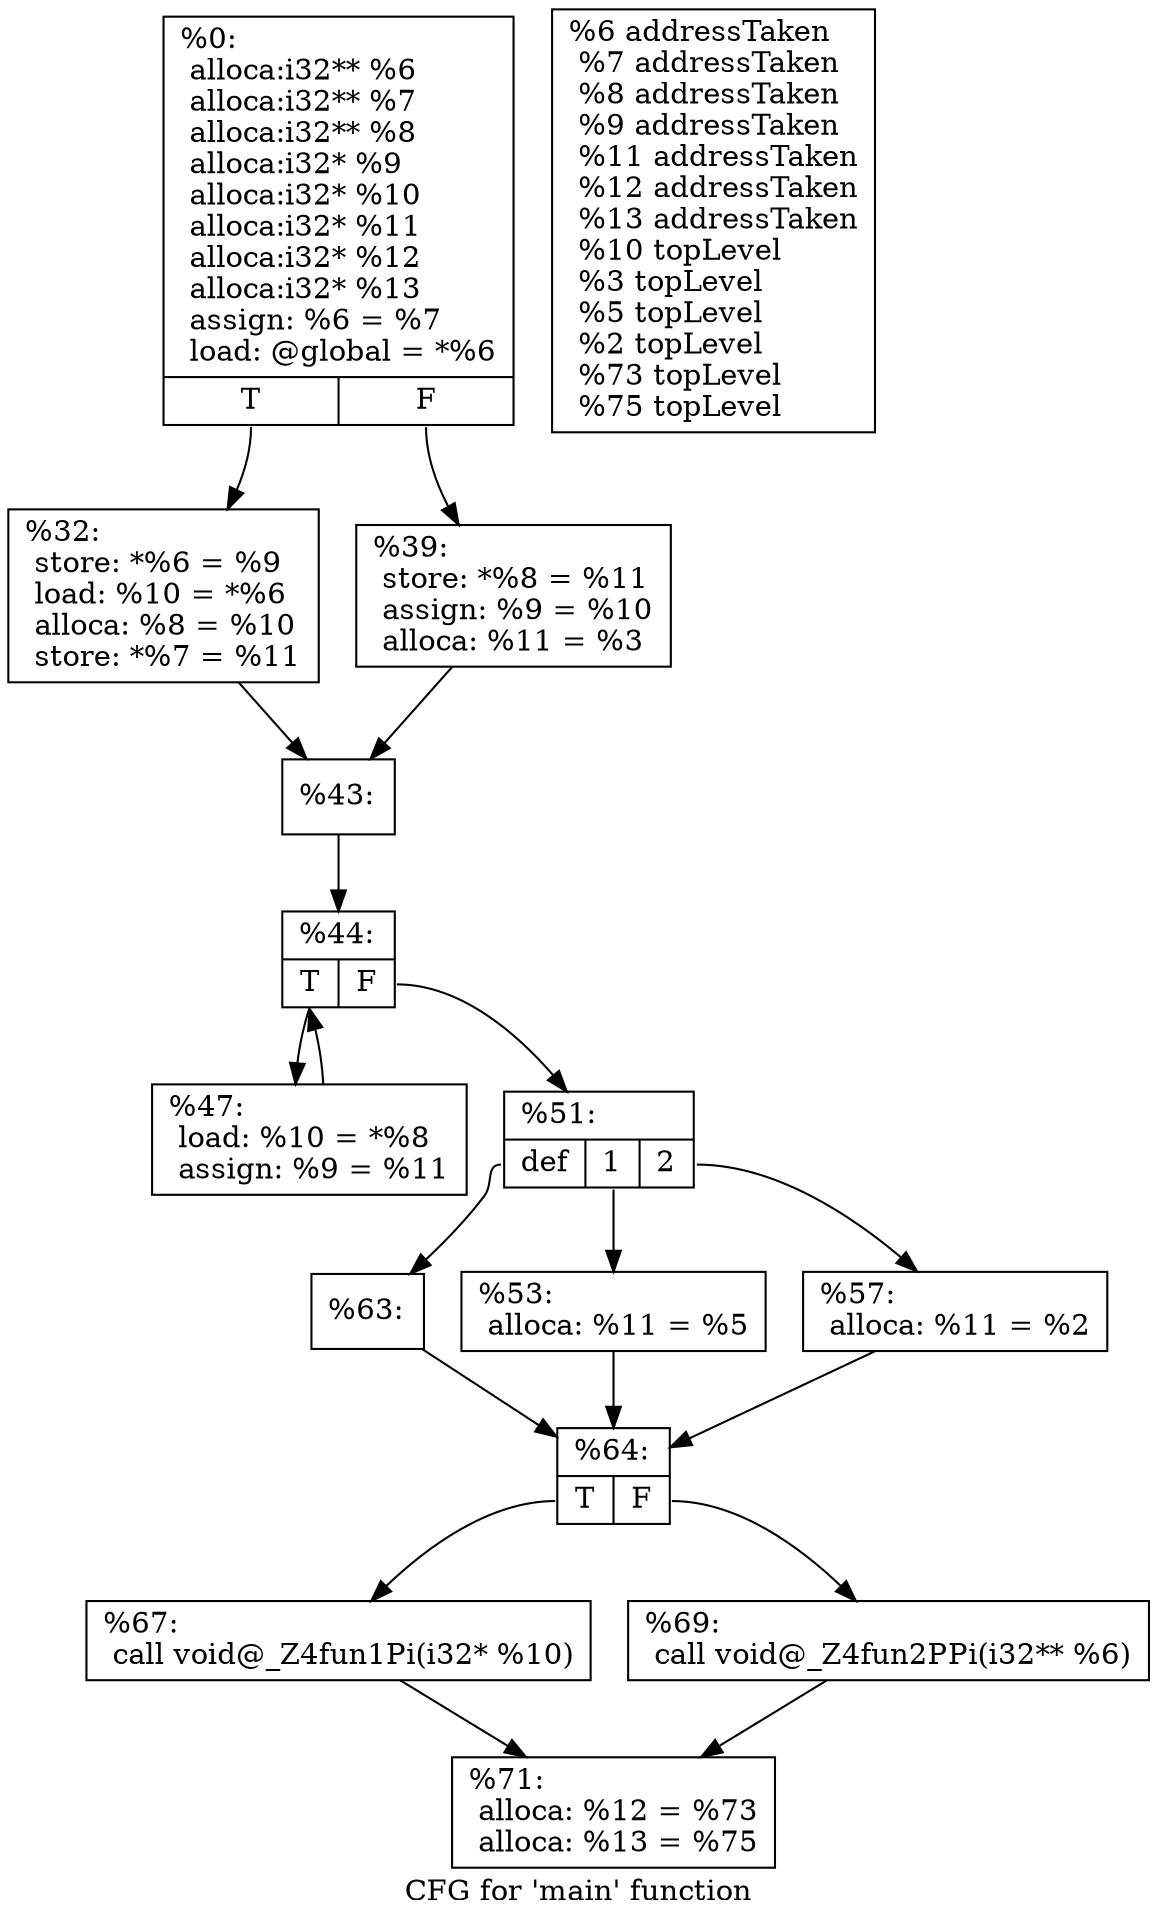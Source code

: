 digraph "CFG for 'main' function" {
	label="CFG for 'main' function";

	Node0x4853fb0 [shape=record,label="{%0:\l alloca:i32** %6\l alloca:i32** %7\l alloca:i32** %8\l alloca:i32* %9\l alloca:i32* %10\l alloca:i32* %11\l alloca:i32* %12\l alloca:i32* %13\l assign: %6 = %7\l load: @global = *%6\l |{<s0>T|<s1>F}}"];
	Node0x4853fb0:s0 -> Node0x4854210;
	Node0x4853fb0:s1 -> Node0x4855380;
	Node0x4854210 [shape=record,label="{%32:\l store: *%6 = %9\l load: %10 = *%6\l alloca: %8 = %10\l store: *%7 = %11\l }"];
	Node0x4854210 -> Node0x4854aa0;
	Node0x4855380 [shape=record,label="{%39:\l store: *%8 = %11\l assign: %9 = %10\l alloca: %11 = %3\l }"];
	Node0x4855380 -> Node0x4854aa0;
	Node0x4854aa0 [shape=record,label="{%43:\l }"];
	Node0x4854aa0 -> Node0x4855d90;
	Node0x4855d90 [shape=record,label="{%44:\l |{<s0>T|<s1>F}}"];
	Node0x4855d90:s0 -> Node0x4855f10;
	Node0x4855d90:s1 -> Node0x4855f60;
	Node0x4855f10 [shape=record,label="{%47:\l load: %10 = *%8\l assign: %9 = %11\l }"];
	Node0x4855f10 -> Node0x4855d90;
	Node0x4855f60 [shape=record,label="{%51:\l |{<s0>def|<s1>1|<s2>2}}"];
	Node0x4855f60:s0 -> Node0x4856320;
	Node0x4855f60:s1 -> Node0x4856370;
	Node0x4855f60:s2 -> Node0x48563c0;
	Node0x4856370 [shape=record,label="{%53:\l alloca: %11 = %5\l }"];
	Node0x4856370 -> Node0x4856670;
	Node0x48563c0 [shape=record,label="{%57:\l alloca: %11 = %2\l }"];
	Node0x48563c0 -> Node0x4856670;
	Node0x4856320 [shape=record,label="{%63:\l }"];
	Node0x4856320 -> Node0x4856670;
	Node0x4856670 [shape=record,label="{%64:\l |{<s0>T|<s1>F}}"];
	Node0x4856670:s0 -> Node0x4855570;
	Node0x4856670:s1 -> Node0x48555c0;
	Node0x4855570 [shape=record,label="{%67:\l call void@_Z4fun1Pi(i32* %10)\l }"];
	Node0x4855570 -> Node0x486eb10;
	Node0x48555c0 [shape=record,label="{%69:\l call void@_Z4fun2PPi(i32** %6)\l }"];
	Node0x48555c0 -> Node0x486eb10;
	Node0x486eb10 [shape=record,label="{%71:\l alloca: %12 = %73\l alloca: %13 = %75\l }"];
Node1 [shape=record,label="{%6 addressTaken\l %7 addressTaken\l %8 addressTaken\l %9 addressTaken\l %11 addressTaken\l %12 addressTaken\l %13 addressTaken\l %10 topLevel\l %3 topLevel\l %5 topLevel\l %2 topLevel\l %73 topLevel\l %75 topLevel\l }"];}
